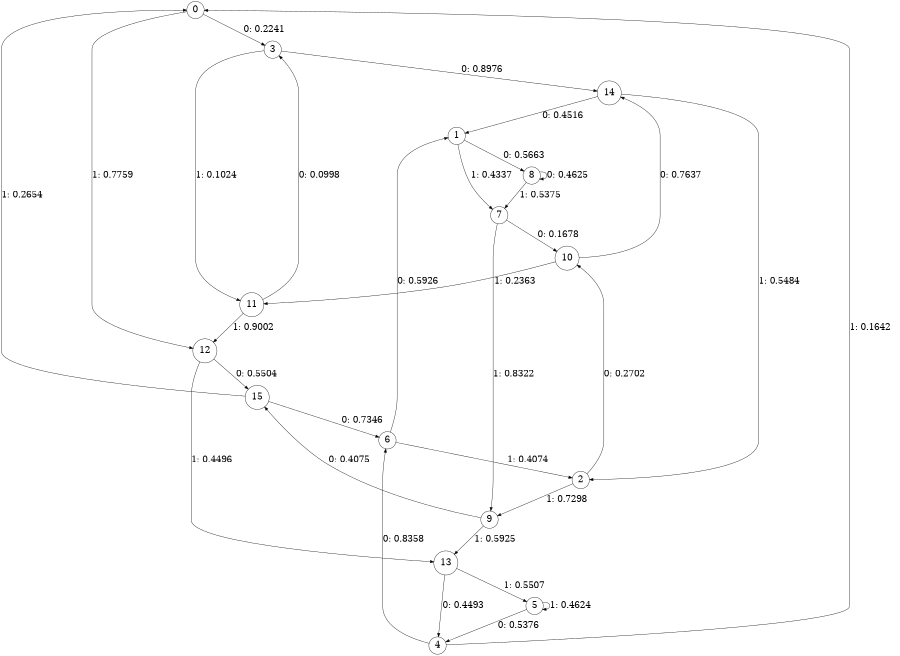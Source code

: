 digraph "ch8randomL4" {
size = "6,8.5";
ratio = "fill";
node [shape = circle];
node [fontsize = 24];
edge [fontsize = 24];
0 -> 3 [label = "0: 0.2241   "];
0 -> 12 [label = "1: 0.7759   "];
1 -> 8 [label = "0: 0.5663   "];
1 -> 7 [label = "1: 0.4337   "];
2 -> 10 [label = "0: 0.2702   "];
2 -> 9 [label = "1: 0.7298   "];
3 -> 14 [label = "0: 0.8976   "];
3 -> 11 [label = "1: 0.1024   "];
4 -> 6 [label = "0: 0.8358   "];
4 -> 0 [label = "1: 0.1642   "];
5 -> 4 [label = "0: 0.5376   "];
5 -> 5 [label = "1: 0.4624   "];
6 -> 1 [label = "0: 0.5926   "];
6 -> 2 [label = "1: 0.4074   "];
7 -> 10 [label = "0: 0.1678   "];
7 -> 9 [label = "1: 0.8322   "];
8 -> 8 [label = "0: 0.4625   "];
8 -> 7 [label = "1: 0.5375   "];
9 -> 15 [label = "0: 0.4075   "];
9 -> 13 [label = "1: 0.5925   "];
10 -> 14 [label = "0: 0.7637   "];
10 -> 11 [label = "1: 0.2363   "];
11 -> 3 [label = "0: 0.0998   "];
11 -> 12 [label = "1: 0.9002   "];
12 -> 15 [label = "0: 0.5504   "];
12 -> 13 [label = "1: 0.4496   "];
13 -> 4 [label = "0: 0.4493   "];
13 -> 5 [label = "1: 0.5507   "];
14 -> 1 [label = "0: 0.4516   "];
14 -> 2 [label = "1: 0.5484   "];
15 -> 6 [label = "0: 0.7346   "];
15 -> 0 [label = "1: 0.2654   "];
}